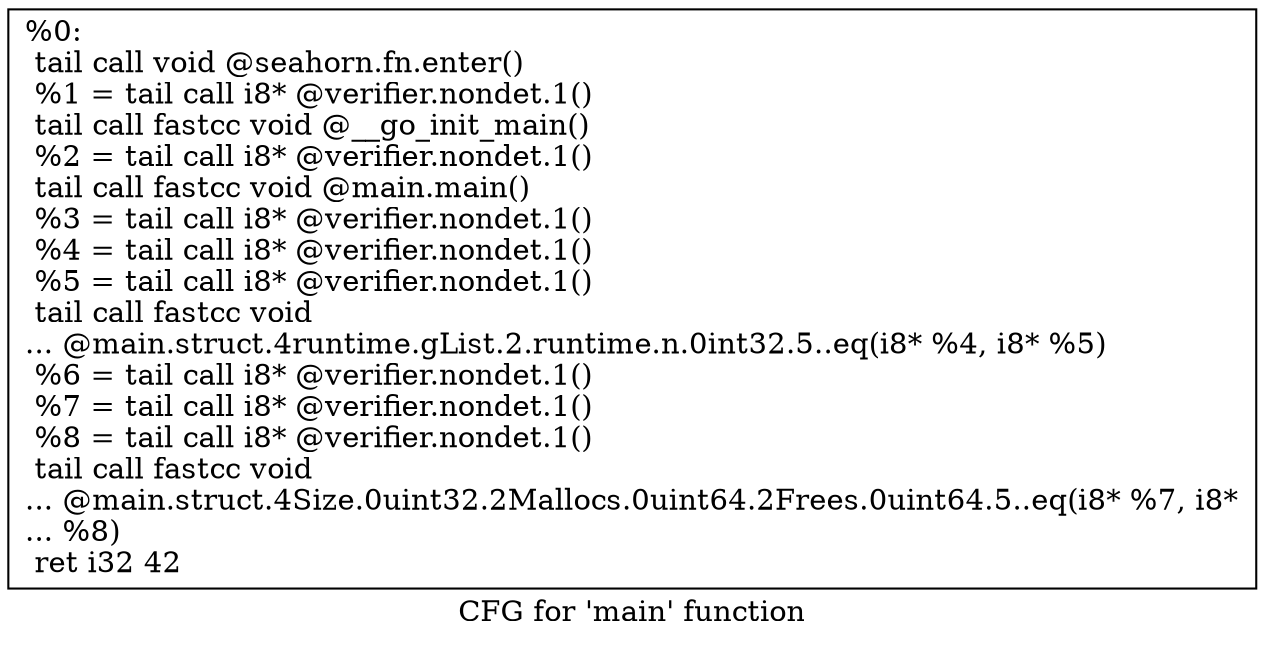 digraph "CFG for 'main' function" {
	label="CFG for 'main' function";

	Node0x22fc700 [shape=record,label="{%0:\l  tail call void @seahorn.fn.enter()\l  %1 = tail call i8* @verifier.nondet.1()\l  tail call fastcc void @__go_init_main()\l  %2 = tail call i8* @verifier.nondet.1()\l  tail call fastcc void @main.main()\l  %3 = tail call i8* @verifier.nondet.1()\l  %4 = tail call i8* @verifier.nondet.1()\l  %5 = tail call i8* @verifier.nondet.1()\l  tail call fastcc void\l... @main.struct.4runtime.gList.2.runtime.n.0int32.5..eq(i8* %4, i8* %5)\l  %6 = tail call i8* @verifier.nondet.1()\l  %7 = tail call i8* @verifier.nondet.1()\l  %8 = tail call i8* @verifier.nondet.1()\l  tail call fastcc void\l... @main.struct.4Size.0uint32.2Mallocs.0uint64.2Frees.0uint64.5..eq(i8* %7, i8*\l... %8)\l  ret i32 42\l}"];
}

